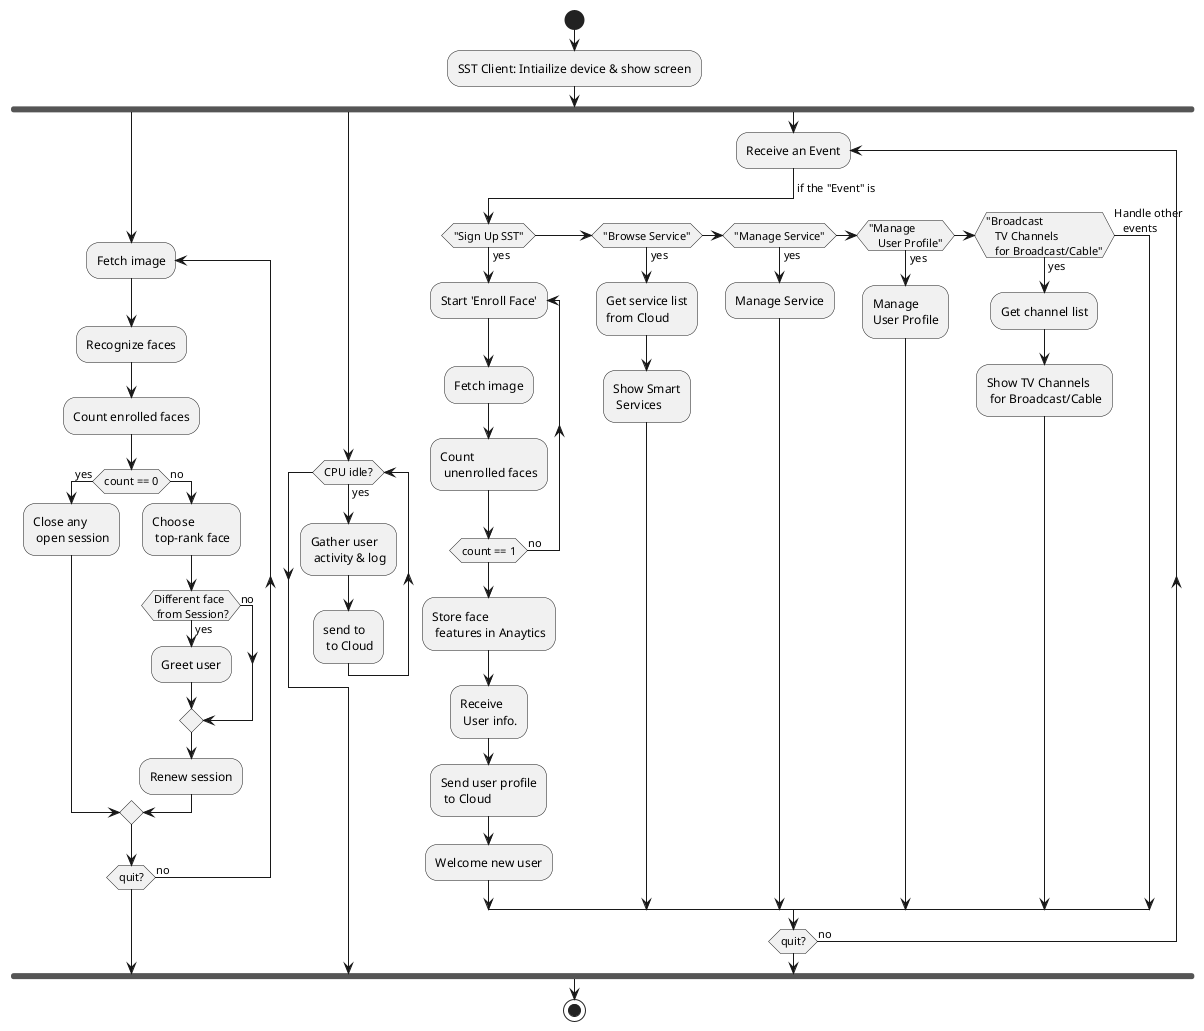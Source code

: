 @startuml
start
:SST Client: Intiailize device & show screen;

fork

repeat:Fetch image;
  :Recognize faces;

  :Count enrolled faces;

  if (count == 0) then (yes)
    :Close any
     open session;
  else (no)
    ' TODO: use profiles for right search
    :Choose
     top-rank face;
    if (Different face\n from Session?) then (yes)
      :Greet user;
    else (no)
    endif
    :Renew session;
  endif
repeat while (quit?) is (no)

fork again

while (CPU idle?) is (yes)
  :Gather user
   activity & log;
  :send to
   to Cloud;
endwhile

fork again

repeat:Receive an Event;

  -> if the "Event" is;

  if ("Sign Up SST") then (yes)
    repeat:Start 'Enroll Face';
      :Fetch image;
      :Count 
       unenrolled faces;
    repeat while (count == 1) is (no)
    :Store face
     features in Anaytics;
    :Receive
     User info.;
    :Send user profile
     to Cloud;
    :Welcome new user;
  elseif ("Browse Service") then (yes)
    :Get service list
    from Cloud;

    :Show Smart
     Services;
  elseif ("Manage Service") then (yes)
    :Manage Service;
  elseif ("Manage
   User Profile") then (yes)
    :Manage
    User Profile;
  elseif ("Broadcast
   TV Channels
   for Broadcast/Cable") then (yes)
    :Get channel list;

    :Show TV Channels
     for Broadcast/Cable;
  else (Handle other
   events)
  endif

repeat while (quit?) is (no)
 

endfork

stop
@enduml